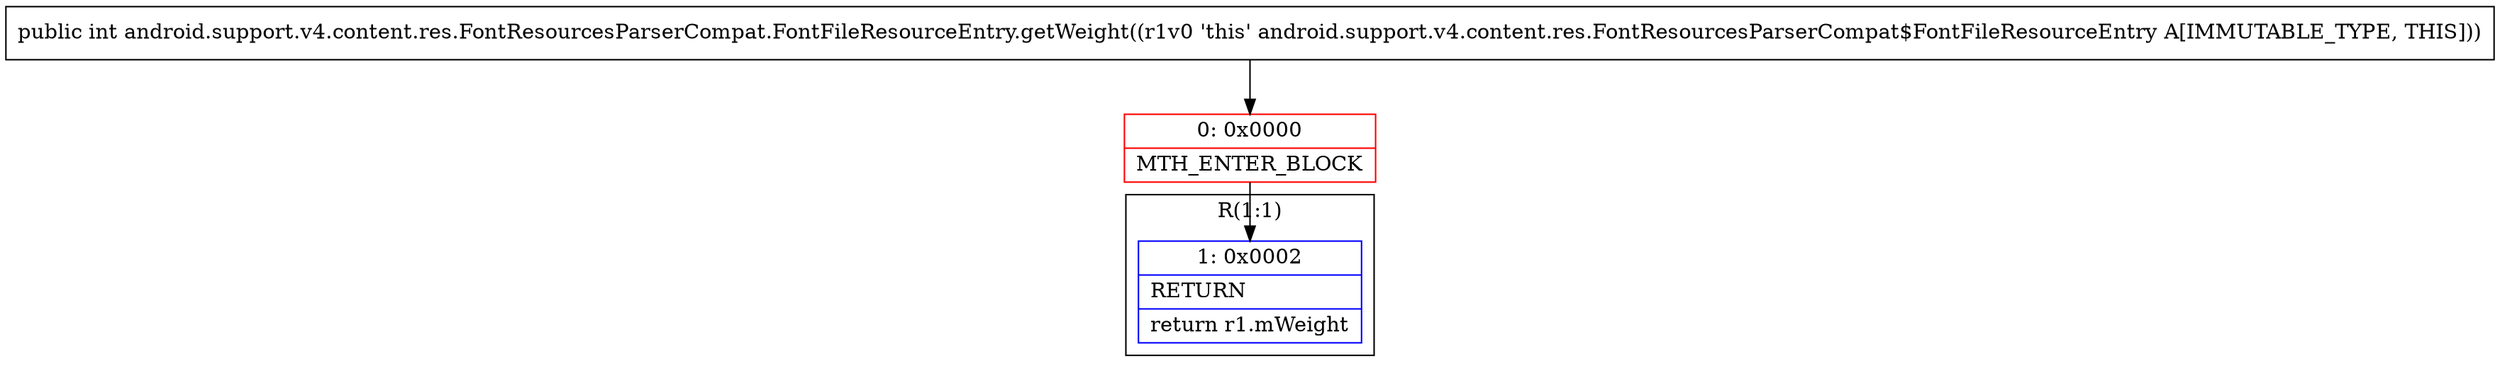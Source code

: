 digraph "CFG forandroid.support.v4.content.res.FontResourcesParserCompat.FontFileResourceEntry.getWeight()I" {
subgraph cluster_Region_850053316 {
label = "R(1:1)";
node [shape=record,color=blue];
Node_1 [shape=record,label="{1\:\ 0x0002|RETURN\l|return r1.mWeight\l}"];
}
Node_0 [shape=record,color=red,label="{0\:\ 0x0000|MTH_ENTER_BLOCK\l}"];
MethodNode[shape=record,label="{public int android.support.v4.content.res.FontResourcesParserCompat.FontFileResourceEntry.getWeight((r1v0 'this' android.support.v4.content.res.FontResourcesParserCompat$FontFileResourceEntry A[IMMUTABLE_TYPE, THIS])) }"];
MethodNode -> Node_0;
Node_0 -> Node_1;
}

